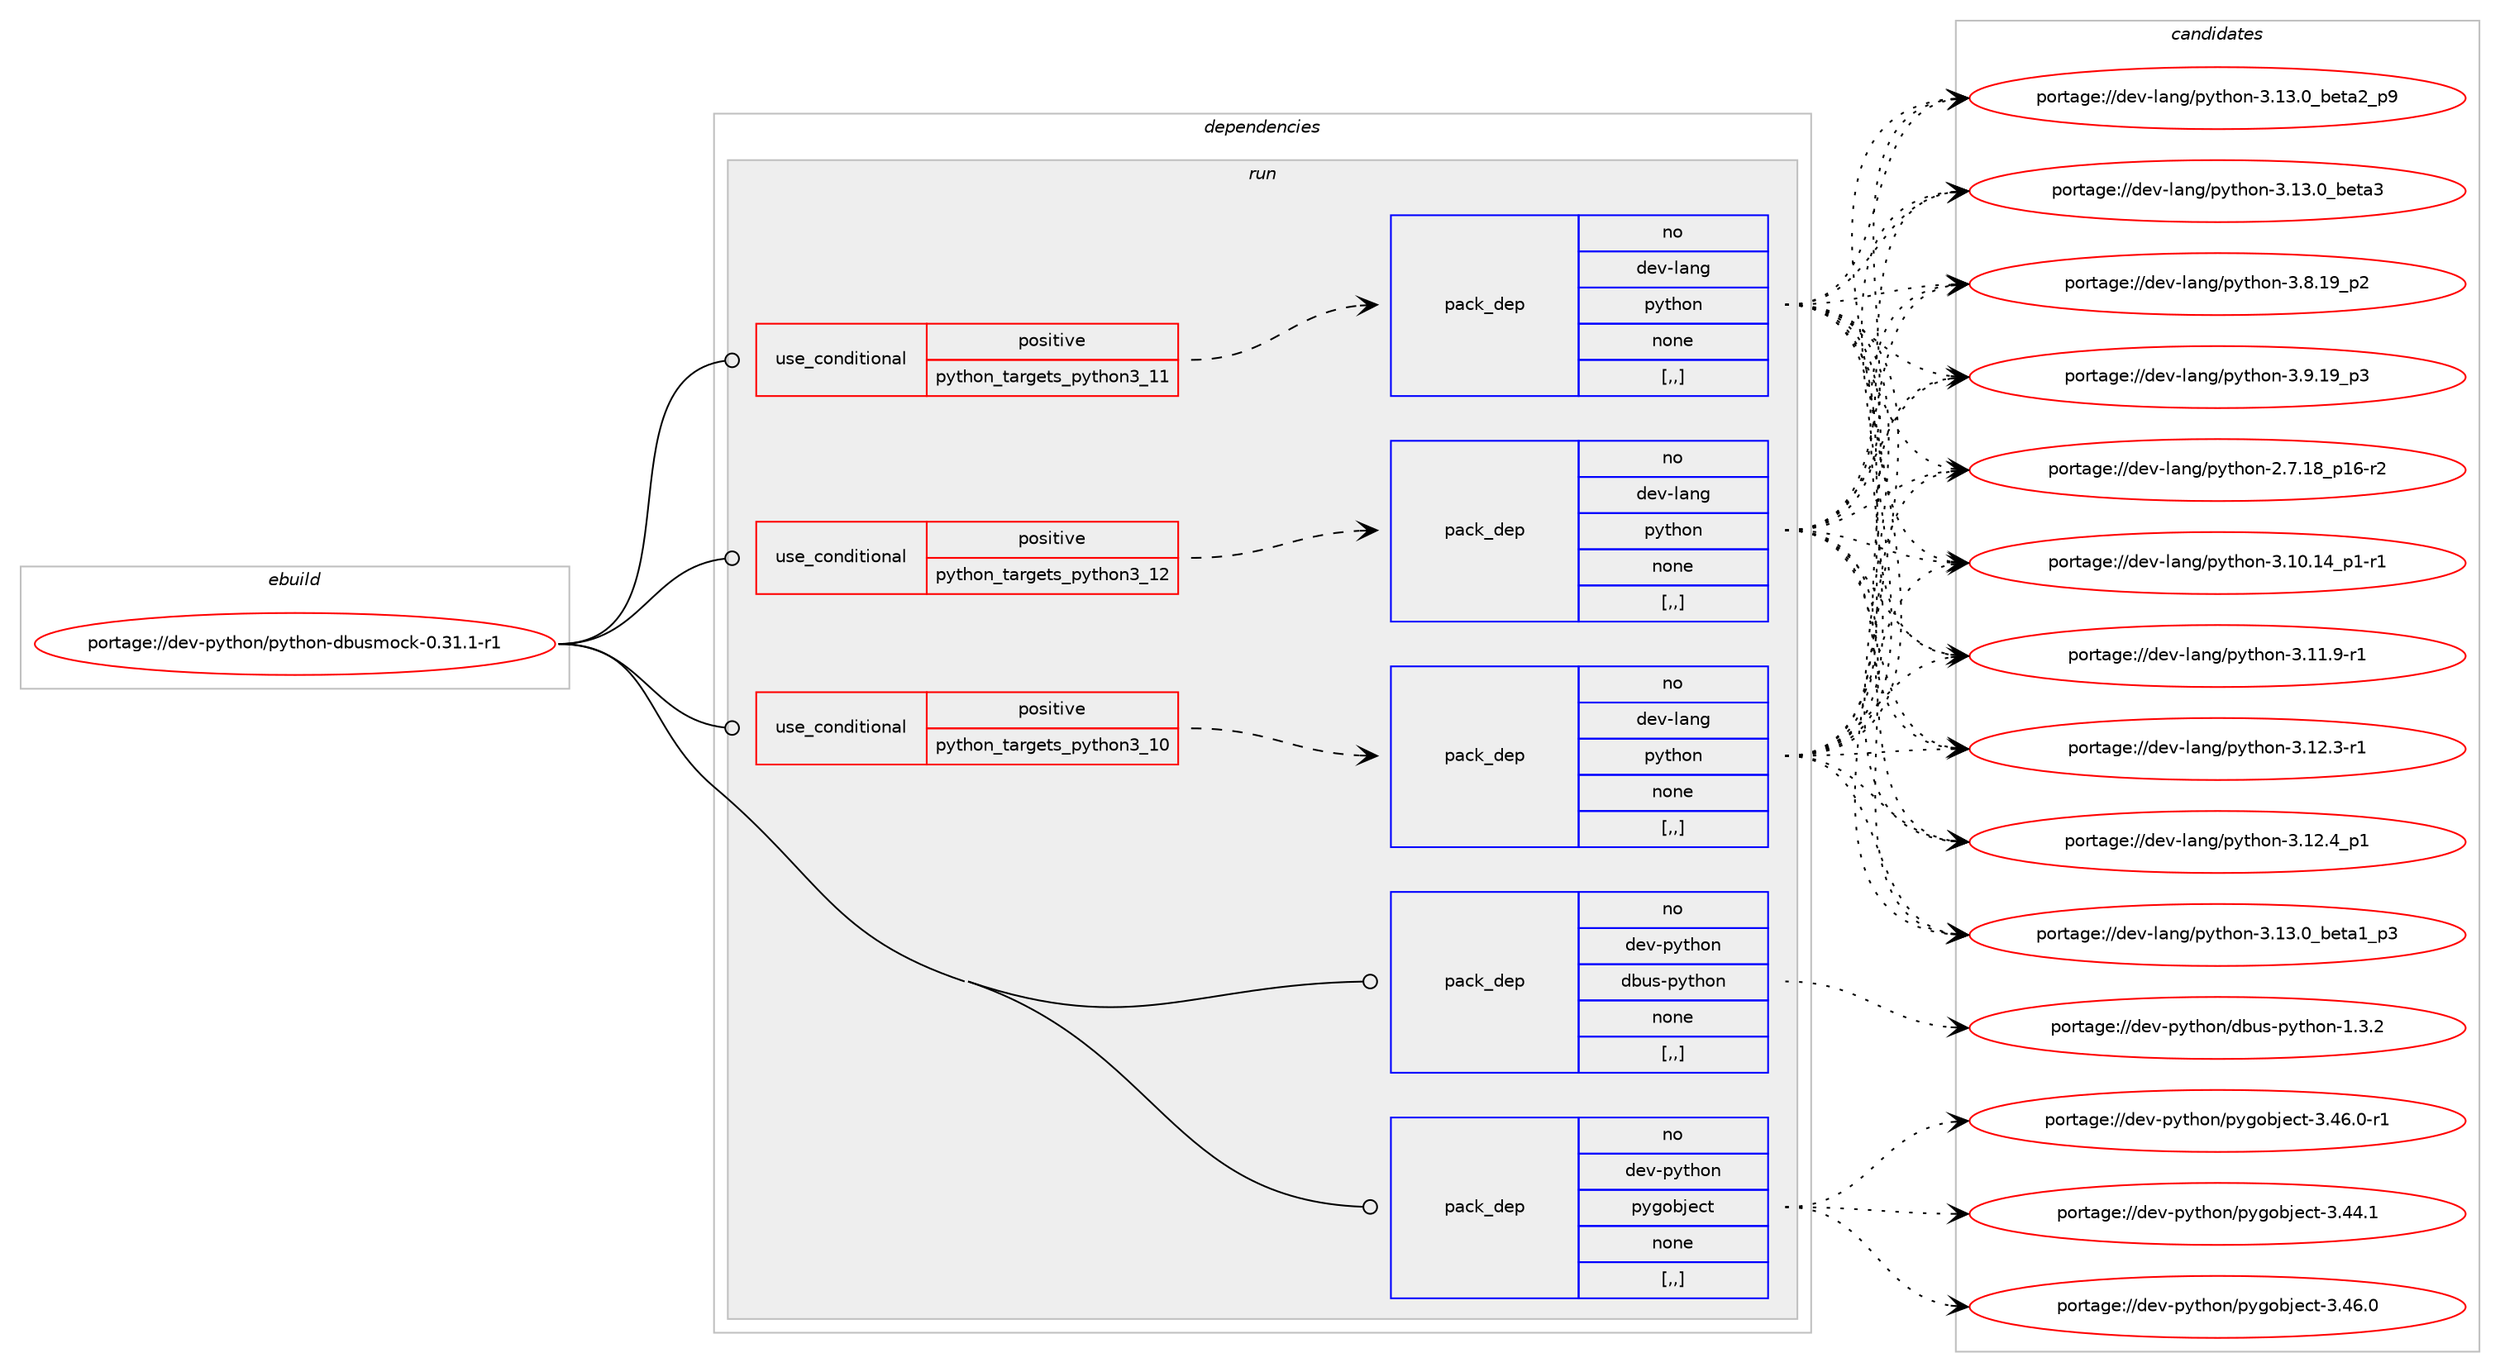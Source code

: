 digraph prolog {

# *************
# Graph options
# *************

newrank=true;
concentrate=true;
compound=true;
graph [rankdir=LR,fontname=Helvetica,fontsize=10,ranksep=1.5];#, ranksep=2.5, nodesep=0.2];
edge  [arrowhead=vee];
node  [fontname=Helvetica,fontsize=10];

# **********
# The ebuild
# **********

subgraph cluster_leftcol {
color=gray;
rank=same;
label=<<i>ebuild</i>>;
id [label="portage://dev-python/python-dbusmock-0.31.1-r1", color=red, width=4, href="../dev-python/python-dbusmock-0.31.1-r1.svg"];
}

# ****************
# The dependencies
# ****************

subgraph cluster_midcol {
color=gray;
label=<<i>dependencies</i>>;
subgraph cluster_compile {
fillcolor="#eeeeee";
style=filled;
label=<<i>compile</i>>;
}
subgraph cluster_compileandrun {
fillcolor="#eeeeee";
style=filled;
label=<<i>compile and run</i>>;
}
subgraph cluster_run {
fillcolor="#eeeeee";
style=filled;
label=<<i>run</i>>;
subgraph cond36980 {
dependency155864 [label=<<TABLE BORDER="0" CELLBORDER="1" CELLSPACING="0" CELLPADDING="4"><TR><TD ROWSPAN="3" CELLPADDING="10">use_conditional</TD></TR><TR><TD>positive</TD></TR><TR><TD>python_targets_python3_10</TD></TR></TABLE>>, shape=none, color=red];
subgraph pack117648 {
dependency155865 [label=<<TABLE BORDER="0" CELLBORDER="1" CELLSPACING="0" CELLPADDING="4" WIDTH="220"><TR><TD ROWSPAN="6" CELLPADDING="30">pack_dep</TD></TR><TR><TD WIDTH="110">no</TD></TR><TR><TD>dev-lang</TD></TR><TR><TD>python</TD></TR><TR><TD>none</TD></TR><TR><TD>[,,]</TD></TR></TABLE>>, shape=none, color=blue];
}
dependency155864:e -> dependency155865:w [weight=20,style="dashed",arrowhead="vee"];
}
id:e -> dependency155864:w [weight=20,style="solid",arrowhead="odot"];
subgraph cond36981 {
dependency155866 [label=<<TABLE BORDER="0" CELLBORDER="1" CELLSPACING="0" CELLPADDING="4"><TR><TD ROWSPAN="3" CELLPADDING="10">use_conditional</TD></TR><TR><TD>positive</TD></TR><TR><TD>python_targets_python3_11</TD></TR></TABLE>>, shape=none, color=red];
subgraph pack117649 {
dependency155867 [label=<<TABLE BORDER="0" CELLBORDER="1" CELLSPACING="0" CELLPADDING="4" WIDTH="220"><TR><TD ROWSPAN="6" CELLPADDING="30">pack_dep</TD></TR><TR><TD WIDTH="110">no</TD></TR><TR><TD>dev-lang</TD></TR><TR><TD>python</TD></TR><TR><TD>none</TD></TR><TR><TD>[,,]</TD></TR></TABLE>>, shape=none, color=blue];
}
dependency155866:e -> dependency155867:w [weight=20,style="dashed",arrowhead="vee"];
}
id:e -> dependency155866:w [weight=20,style="solid",arrowhead="odot"];
subgraph cond36982 {
dependency155868 [label=<<TABLE BORDER="0" CELLBORDER="1" CELLSPACING="0" CELLPADDING="4"><TR><TD ROWSPAN="3" CELLPADDING="10">use_conditional</TD></TR><TR><TD>positive</TD></TR><TR><TD>python_targets_python3_12</TD></TR></TABLE>>, shape=none, color=red];
subgraph pack117650 {
dependency155869 [label=<<TABLE BORDER="0" CELLBORDER="1" CELLSPACING="0" CELLPADDING="4" WIDTH="220"><TR><TD ROWSPAN="6" CELLPADDING="30">pack_dep</TD></TR><TR><TD WIDTH="110">no</TD></TR><TR><TD>dev-lang</TD></TR><TR><TD>python</TD></TR><TR><TD>none</TD></TR><TR><TD>[,,]</TD></TR></TABLE>>, shape=none, color=blue];
}
dependency155868:e -> dependency155869:w [weight=20,style="dashed",arrowhead="vee"];
}
id:e -> dependency155868:w [weight=20,style="solid",arrowhead="odot"];
subgraph pack117651 {
dependency155870 [label=<<TABLE BORDER="0" CELLBORDER="1" CELLSPACING="0" CELLPADDING="4" WIDTH="220"><TR><TD ROWSPAN="6" CELLPADDING="30">pack_dep</TD></TR><TR><TD WIDTH="110">no</TD></TR><TR><TD>dev-python</TD></TR><TR><TD>dbus-python</TD></TR><TR><TD>none</TD></TR><TR><TD>[,,]</TD></TR></TABLE>>, shape=none, color=blue];
}
id:e -> dependency155870:w [weight=20,style="solid",arrowhead="odot"];
subgraph pack117652 {
dependency155871 [label=<<TABLE BORDER="0" CELLBORDER="1" CELLSPACING="0" CELLPADDING="4" WIDTH="220"><TR><TD ROWSPAN="6" CELLPADDING="30">pack_dep</TD></TR><TR><TD WIDTH="110">no</TD></TR><TR><TD>dev-python</TD></TR><TR><TD>pygobject</TD></TR><TR><TD>none</TD></TR><TR><TD>[,,]</TD></TR></TABLE>>, shape=none, color=blue];
}
id:e -> dependency155871:w [weight=20,style="solid",arrowhead="odot"];
}
}

# **************
# The candidates
# **************

subgraph cluster_choices {
rank=same;
color=gray;
label=<<i>candidates</i>>;

subgraph choice117648 {
color=black;
nodesep=1;
choice100101118451089711010347112121116104111110455046554649569511249544511450 [label="portage://dev-lang/python-2.7.18_p16-r2", color=red, width=4,href="../dev-lang/python-2.7.18_p16-r2.svg"];
choice100101118451089711010347112121116104111110455146494846495295112494511449 [label="portage://dev-lang/python-3.10.14_p1-r1", color=red, width=4,href="../dev-lang/python-3.10.14_p1-r1.svg"];
choice100101118451089711010347112121116104111110455146494946574511449 [label="portage://dev-lang/python-3.11.9-r1", color=red, width=4,href="../dev-lang/python-3.11.9-r1.svg"];
choice100101118451089711010347112121116104111110455146495046514511449 [label="portage://dev-lang/python-3.12.3-r1", color=red, width=4,href="../dev-lang/python-3.12.3-r1.svg"];
choice100101118451089711010347112121116104111110455146495046529511249 [label="portage://dev-lang/python-3.12.4_p1", color=red, width=4,href="../dev-lang/python-3.12.4_p1.svg"];
choice10010111845108971101034711212111610411111045514649514648959810111697499511251 [label="portage://dev-lang/python-3.13.0_beta1_p3", color=red, width=4,href="../dev-lang/python-3.13.0_beta1_p3.svg"];
choice10010111845108971101034711212111610411111045514649514648959810111697509511257 [label="portage://dev-lang/python-3.13.0_beta2_p9", color=red, width=4,href="../dev-lang/python-3.13.0_beta2_p9.svg"];
choice1001011184510897110103471121211161041111104551464951464895981011169751 [label="portage://dev-lang/python-3.13.0_beta3", color=red, width=4,href="../dev-lang/python-3.13.0_beta3.svg"];
choice100101118451089711010347112121116104111110455146564649579511250 [label="portage://dev-lang/python-3.8.19_p2", color=red, width=4,href="../dev-lang/python-3.8.19_p2.svg"];
choice100101118451089711010347112121116104111110455146574649579511251 [label="portage://dev-lang/python-3.9.19_p3", color=red, width=4,href="../dev-lang/python-3.9.19_p3.svg"];
dependency155865:e -> choice100101118451089711010347112121116104111110455046554649569511249544511450:w [style=dotted,weight="100"];
dependency155865:e -> choice100101118451089711010347112121116104111110455146494846495295112494511449:w [style=dotted,weight="100"];
dependency155865:e -> choice100101118451089711010347112121116104111110455146494946574511449:w [style=dotted,weight="100"];
dependency155865:e -> choice100101118451089711010347112121116104111110455146495046514511449:w [style=dotted,weight="100"];
dependency155865:e -> choice100101118451089711010347112121116104111110455146495046529511249:w [style=dotted,weight="100"];
dependency155865:e -> choice10010111845108971101034711212111610411111045514649514648959810111697499511251:w [style=dotted,weight="100"];
dependency155865:e -> choice10010111845108971101034711212111610411111045514649514648959810111697509511257:w [style=dotted,weight="100"];
dependency155865:e -> choice1001011184510897110103471121211161041111104551464951464895981011169751:w [style=dotted,weight="100"];
dependency155865:e -> choice100101118451089711010347112121116104111110455146564649579511250:w [style=dotted,weight="100"];
dependency155865:e -> choice100101118451089711010347112121116104111110455146574649579511251:w [style=dotted,weight="100"];
}
subgraph choice117649 {
color=black;
nodesep=1;
choice100101118451089711010347112121116104111110455046554649569511249544511450 [label="portage://dev-lang/python-2.7.18_p16-r2", color=red, width=4,href="../dev-lang/python-2.7.18_p16-r2.svg"];
choice100101118451089711010347112121116104111110455146494846495295112494511449 [label="portage://dev-lang/python-3.10.14_p1-r1", color=red, width=4,href="../dev-lang/python-3.10.14_p1-r1.svg"];
choice100101118451089711010347112121116104111110455146494946574511449 [label="portage://dev-lang/python-3.11.9-r1", color=red, width=4,href="../dev-lang/python-3.11.9-r1.svg"];
choice100101118451089711010347112121116104111110455146495046514511449 [label="portage://dev-lang/python-3.12.3-r1", color=red, width=4,href="../dev-lang/python-3.12.3-r1.svg"];
choice100101118451089711010347112121116104111110455146495046529511249 [label="portage://dev-lang/python-3.12.4_p1", color=red, width=4,href="../dev-lang/python-3.12.4_p1.svg"];
choice10010111845108971101034711212111610411111045514649514648959810111697499511251 [label="portage://dev-lang/python-3.13.0_beta1_p3", color=red, width=4,href="../dev-lang/python-3.13.0_beta1_p3.svg"];
choice10010111845108971101034711212111610411111045514649514648959810111697509511257 [label="portage://dev-lang/python-3.13.0_beta2_p9", color=red, width=4,href="../dev-lang/python-3.13.0_beta2_p9.svg"];
choice1001011184510897110103471121211161041111104551464951464895981011169751 [label="portage://dev-lang/python-3.13.0_beta3", color=red, width=4,href="../dev-lang/python-3.13.0_beta3.svg"];
choice100101118451089711010347112121116104111110455146564649579511250 [label="portage://dev-lang/python-3.8.19_p2", color=red, width=4,href="../dev-lang/python-3.8.19_p2.svg"];
choice100101118451089711010347112121116104111110455146574649579511251 [label="portage://dev-lang/python-3.9.19_p3", color=red, width=4,href="../dev-lang/python-3.9.19_p3.svg"];
dependency155867:e -> choice100101118451089711010347112121116104111110455046554649569511249544511450:w [style=dotted,weight="100"];
dependency155867:e -> choice100101118451089711010347112121116104111110455146494846495295112494511449:w [style=dotted,weight="100"];
dependency155867:e -> choice100101118451089711010347112121116104111110455146494946574511449:w [style=dotted,weight="100"];
dependency155867:e -> choice100101118451089711010347112121116104111110455146495046514511449:w [style=dotted,weight="100"];
dependency155867:e -> choice100101118451089711010347112121116104111110455146495046529511249:w [style=dotted,weight="100"];
dependency155867:e -> choice10010111845108971101034711212111610411111045514649514648959810111697499511251:w [style=dotted,weight="100"];
dependency155867:e -> choice10010111845108971101034711212111610411111045514649514648959810111697509511257:w [style=dotted,weight="100"];
dependency155867:e -> choice1001011184510897110103471121211161041111104551464951464895981011169751:w [style=dotted,weight="100"];
dependency155867:e -> choice100101118451089711010347112121116104111110455146564649579511250:w [style=dotted,weight="100"];
dependency155867:e -> choice100101118451089711010347112121116104111110455146574649579511251:w [style=dotted,weight="100"];
}
subgraph choice117650 {
color=black;
nodesep=1;
choice100101118451089711010347112121116104111110455046554649569511249544511450 [label="portage://dev-lang/python-2.7.18_p16-r2", color=red, width=4,href="../dev-lang/python-2.7.18_p16-r2.svg"];
choice100101118451089711010347112121116104111110455146494846495295112494511449 [label="portage://dev-lang/python-3.10.14_p1-r1", color=red, width=4,href="../dev-lang/python-3.10.14_p1-r1.svg"];
choice100101118451089711010347112121116104111110455146494946574511449 [label="portage://dev-lang/python-3.11.9-r1", color=red, width=4,href="../dev-lang/python-3.11.9-r1.svg"];
choice100101118451089711010347112121116104111110455146495046514511449 [label="portage://dev-lang/python-3.12.3-r1", color=red, width=4,href="../dev-lang/python-3.12.3-r1.svg"];
choice100101118451089711010347112121116104111110455146495046529511249 [label="portage://dev-lang/python-3.12.4_p1", color=red, width=4,href="../dev-lang/python-3.12.4_p1.svg"];
choice10010111845108971101034711212111610411111045514649514648959810111697499511251 [label="portage://dev-lang/python-3.13.0_beta1_p3", color=red, width=4,href="../dev-lang/python-3.13.0_beta1_p3.svg"];
choice10010111845108971101034711212111610411111045514649514648959810111697509511257 [label="portage://dev-lang/python-3.13.0_beta2_p9", color=red, width=4,href="../dev-lang/python-3.13.0_beta2_p9.svg"];
choice1001011184510897110103471121211161041111104551464951464895981011169751 [label="portage://dev-lang/python-3.13.0_beta3", color=red, width=4,href="../dev-lang/python-3.13.0_beta3.svg"];
choice100101118451089711010347112121116104111110455146564649579511250 [label="portage://dev-lang/python-3.8.19_p2", color=red, width=4,href="../dev-lang/python-3.8.19_p2.svg"];
choice100101118451089711010347112121116104111110455146574649579511251 [label="portage://dev-lang/python-3.9.19_p3", color=red, width=4,href="../dev-lang/python-3.9.19_p3.svg"];
dependency155869:e -> choice100101118451089711010347112121116104111110455046554649569511249544511450:w [style=dotted,weight="100"];
dependency155869:e -> choice100101118451089711010347112121116104111110455146494846495295112494511449:w [style=dotted,weight="100"];
dependency155869:e -> choice100101118451089711010347112121116104111110455146494946574511449:w [style=dotted,weight="100"];
dependency155869:e -> choice100101118451089711010347112121116104111110455146495046514511449:w [style=dotted,weight="100"];
dependency155869:e -> choice100101118451089711010347112121116104111110455146495046529511249:w [style=dotted,weight="100"];
dependency155869:e -> choice10010111845108971101034711212111610411111045514649514648959810111697499511251:w [style=dotted,weight="100"];
dependency155869:e -> choice10010111845108971101034711212111610411111045514649514648959810111697509511257:w [style=dotted,weight="100"];
dependency155869:e -> choice1001011184510897110103471121211161041111104551464951464895981011169751:w [style=dotted,weight="100"];
dependency155869:e -> choice100101118451089711010347112121116104111110455146564649579511250:w [style=dotted,weight="100"];
dependency155869:e -> choice100101118451089711010347112121116104111110455146574649579511251:w [style=dotted,weight="100"];
}
subgraph choice117651 {
color=black;
nodesep=1;
choice10010111845112121116104111110471009811711545112121116104111110454946514650 [label="portage://dev-python/dbus-python-1.3.2", color=red, width=4,href="../dev-python/dbus-python-1.3.2.svg"];
dependency155870:e -> choice10010111845112121116104111110471009811711545112121116104111110454946514650:w [style=dotted,weight="100"];
}
subgraph choice117652 {
color=black;
nodesep=1;
choice1001011184511212111610411111047112121103111981061019911645514652524649 [label="portage://dev-python/pygobject-3.44.1", color=red, width=4,href="../dev-python/pygobject-3.44.1.svg"];
choice1001011184511212111610411111047112121103111981061019911645514652544648 [label="portage://dev-python/pygobject-3.46.0", color=red, width=4,href="../dev-python/pygobject-3.46.0.svg"];
choice10010111845112121116104111110471121211031119810610199116455146525446484511449 [label="portage://dev-python/pygobject-3.46.0-r1", color=red, width=4,href="../dev-python/pygobject-3.46.0-r1.svg"];
dependency155871:e -> choice1001011184511212111610411111047112121103111981061019911645514652524649:w [style=dotted,weight="100"];
dependency155871:e -> choice1001011184511212111610411111047112121103111981061019911645514652544648:w [style=dotted,weight="100"];
dependency155871:e -> choice10010111845112121116104111110471121211031119810610199116455146525446484511449:w [style=dotted,weight="100"];
}
}

}
